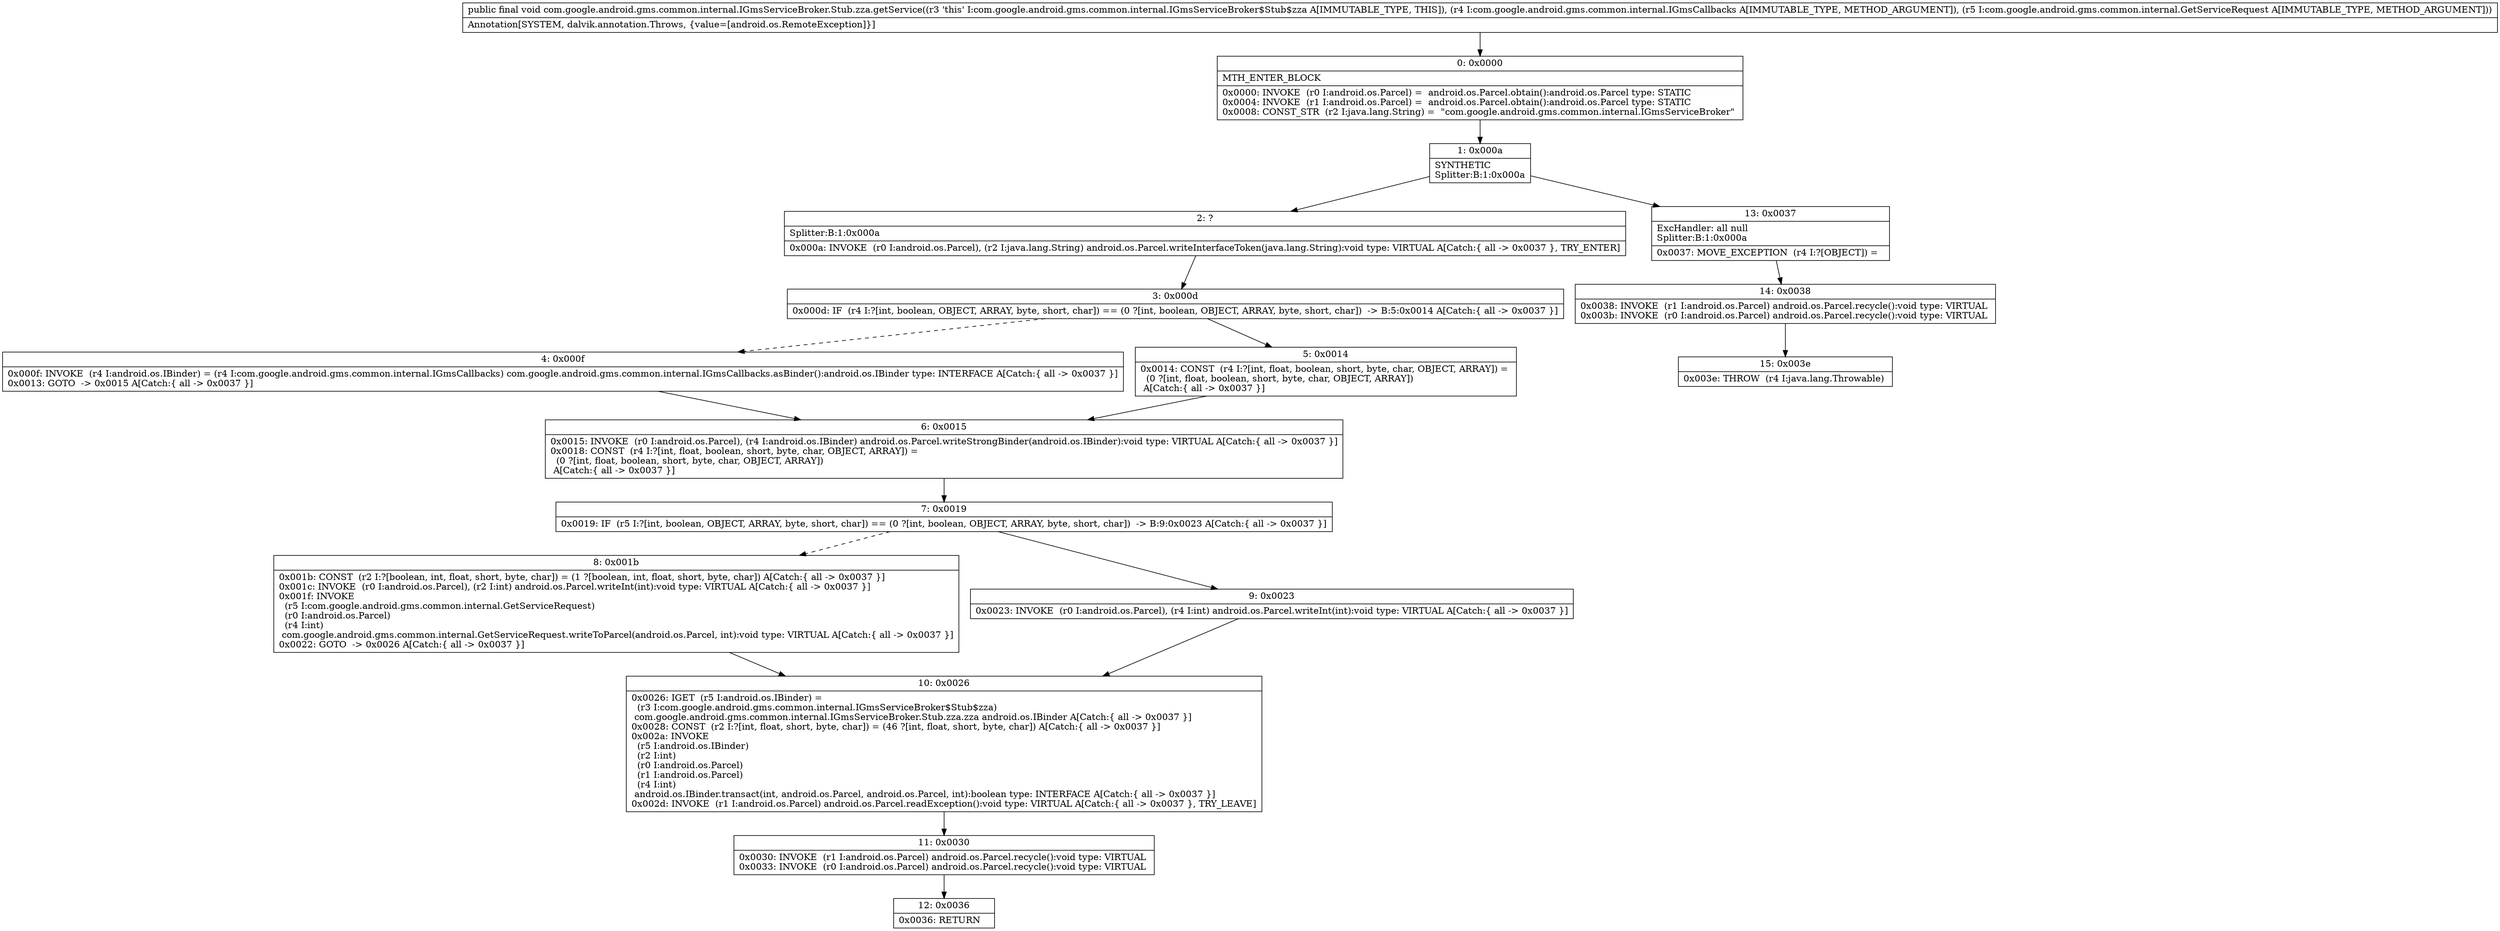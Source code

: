 digraph "CFG forcom.google.android.gms.common.internal.IGmsServiceBroker.Stub.zza.getService(Lcom\/google\/android\/gms\/common\/internal\/IGmsCallbacks;Lcom\/google\/android\/gms\/common\/internal\/GetServiceRequest;)V" {
Node_0 [shape=record,label="{0\:\ 0x0000|MTH_ENTER_BLOCK\l|0x0000: INVOKE  (r0 I:android.os.Parcel) =  android.os.Parcel.obtain():android.os.Parcel type: STATIC \l0x0004: INVOKE  (r1 I:android.os.Parcel) =  android.os.Parcel.obtain():android.os.Parcel type: STATIC \l0x0008: CONST_STR  (r2 I:java.lang.String) =  \"com.google.android.gms.common.internal.IGmsServiceBroker\" \l}"];
Node_1 [shape=record,label="{1\:\ 0x000a|SYNTHETIC\lSplitter:B:1:0x000a\l}"];
Node_2 [shape=record,label="{2\:\ ?|Splitter:B:1:0x000a\l|0x000a: INVOKE  (r0 I:android.os.Parcel), (r2 I:java.lang.String) android.os.Parcel.writeInterfaceToken(java.lang.String):void type: VIRTUAL A[Catch:\{ all \-\> 0x0037 \}, TRY_ENTER]\l}"];
Node_3 [shape=record,label="{3\:\ 0x000d|0x000d: IF  (r4 I:?[int, boolean, OBJECT, ARRAY, byte, short, char]) == (0 ?[int, boolean, OBJECT, ARRAY, byte, short, char])  \-\> B:5:0x0014 A[Catch:\{ all \-\> 0x0037 \}]\l}"];
Node_4 [shape=record,label="{4\:\ 0x000f|0x000f: INVOKE  (r4 I:android.os.IBinder) = (r4 I:com.google.android.gms.common.internal.IGmsCallbacks) com.google.android.gms.common.internal.IGmsCallbacks.asBinder():android.os.IBinder type: INTERFACE A[Catch:\{ all \-\> 0x0037 \}]\l0x0013: GOTO  \-\> 0x0015 A[Catch:\{ all \-\> 0x0037 \}]\l}"];
Node_5 [shape=record,label="{5\:\ 0x0014|0x0014: CONST  (r4 I:?[int, float, boolean, short, byte, char, OBJECT, ARRAY]) = \l  (0 ?[int, float, boolean, short, byte, char, OBJECT, ARRAY])\l A[Catch:\{ all \-\> 0x0037 \}]\l}"];
Node_6 [shape=record,label="{6\:\ 0x0015|0x0015: INVOKE  (r0 I:android.os.Parcel), (r4 I:android.os.IBinder) android.os.Parcel.writeStrongBinder(android.os.IBinder):void type: VIRTUAL A[Catch:\{ all \-\> 0x0037 \}]\l0x0018: CONST  (r4 I:?[int, float, boolean, short, byte, char, OBJECT, ARRAY]) = \l  (0 ?[int, float, boolean, short, byte, char, OBJECT, ARRAY])\l A[Catch:\{ all \-\> 0x0037 \}]\l}"];
Node_7 [shape=record,label="{7\:\ 0x0019|0x0019: IF  (r5 I:?[int, boolean, OBJECT, ARRAY, byte, short, char]) == (0 ?[int, boolean, OBJECT, ARRAY, byte, short, char])  \-\> B:9:0x0023 A[Catch:\{ all \-\> 0x0037 \}]\l}"];
Node_8 [shape=record,label="{8\:\ 0x001b|0x001b: CONST  (r2 I:?[boolean, int, float, short, byte, char]) = (1 ?[boolean, int, float, short, byte, char]) A[Catch:\{ all \-\> 0x0037 \}]\l0x001c: INVOKE  (r0 I:android.os.Parcel), (r2 I:int) android.os.Parcel.writeInt(int):void type: VIRTUAL A[Catch:\{ all \-\> 0x0037 \}]\l0x001f: INVOKE  \l  (r5 I:com.google.android.gms.common.internal.GetServiceRequest)\l  (r0 I:android.os.Parcel)\l  (r4 I:int)\l com.google.android.gms.common.internal.GetServiceRequest.writeToParcel(android.os.Parcel, int):void type: VIRTUAL A[Catch:\{ all \-\> 0x0037 \}]\l0x0022: GOTO  \-\> 0x0026 A[Catch:\{ all \-\> 0x0037 \}]\l}"];
Node_9 [shape=record,label="{9\:\ 0x0023|0x0023: INVOKE  (r0 I:android.os.Parcel), (r4 I:int) android.os.Parcel.writeInt(int):void type: VIRTUAL A[Catch:\{ all \-\> 0x0037 \}]\l}"];
Node_10 [shape=record,label="{10\:\ 0x0026|0x0026: IGET  (r5 I:android.os.IBinder) = \l  (r3 I:com.google.android.gms.common.internal.IGmsServiceBroker$Stub$zza)\l com.google.android.gms.common.internal.IGmsServiceBroker.Stub.zza.zza android.os.IBinder A[Catch:\{ all \-\> 0x0037 \}]\l0x0028: CONST  (r2 I:?[int, float, short, byte, char]) = (46 ?[int, float, short, byte, char]) A[Catch:\{ all \-\> 0x0037 \}]\l0x002a: INVOKE  \l  (r5 I:android.os.IBinder)\l  (r2 I:int)\l  (r0 I:android.os.Parcel)\l  (r1 I:android.os.Parcel)\l  (r4 I:int)\l android.os.IBinder.transact(int, android.os.Parcel, android.os.Parcel, int):boolean type: INTERFACE A[Catch:\{ all \-\> 0x0037 \}]\l0x002d: INVOKE  (r1 I:android.os.Parcel) android.os.Parcel.readException():void type: VIRTUAL A[Catch:\{ all \-\> 0x0037 \}, TRY_LEAVE]\l}"];
Node_11 [shape=record,label="{11\:\ 0x0030|0x0030: INVOKE  (r1 I:android.os.Parcel) android.os.Parcel.recycle():void type: VIRTUAL \l0x0033: INVOKE  (r0 I:android.os.Parcel) android.os.Parcel.recycle():void type: VIRTUAL \l}"];
Node_12 [shape=record,label="{12\:\ 0x0036|0x0036: RETURN   \l}"];
Node_13 [shape=record,label="{13\:\ 0x0037|ExcHandler: all null\lSplitter:B:1:0x000a\l|0x0037: MOVE_EXCEPTION  (r4 I:?[OBJECT]) =  \l}"];
Node_14 [shape=record,label="{14\:\ 0x0038|0x0038: INVOKE  (r1 I:android.os.Parcel) android.os.Parcel.recycle():void type: VIRTUAL \l0x003b: INVOKE  (r0 I:android.os.Parcel) android.os.Parcel.recycle():void type: VIRTUAL \l}"];
Node_15 [shape=record,label="{15\:\ 0x003e|0x003e: THROW  (r4 I:java.lang.Throwable) \l}"];
MethodNode[shape=record,label="{public final void com.google.android.gms.common.internal.IGmsServiceBroker.Stub.zza.getService((r3 'this' I:com.google.android.gms.common.internal.IGmsServiceBroker$Stub$zza A[IMMUTABLE_TYPE, THIS]), (r4 I:com.google.android.gms.common.internal.IGmsCallbacks A[IMMUTABLE_TYPE, METHOD_ARGUMENT]), (r5 I:com.google.android.gms.common.internal.GetServiceRequest A[IMMUTABLE_TYPE, METHOD_ARGUMENT]))  | Annotation[SYSTEM, dalvik.annotation.Throws, \{value=[android.os.RemoteException]\}]\l}"];
MethodNode -> Node_0;
Node_0 -> Node_1;
Node_1 -> Node_2;
Node_1 -> Node_13;
Node_2 -> Node_3;
Node_3 -> Node_4[style=dashed];
Node_3 -> Node_5;
Node_4 -> Node_6;
Node_5 -> Node_6;
Node_6 -> Node_7;
Node_7 -> Node_8[style=dashed];
Node_7 -> Node_9;
Node_8 -> Node_10;
Node_9 -> Node_10;
Node_10 -> Node_11;
Node_11 -> Node_12;
Node_13 -> Node_14;
Node_14 -> Node_15;
}

